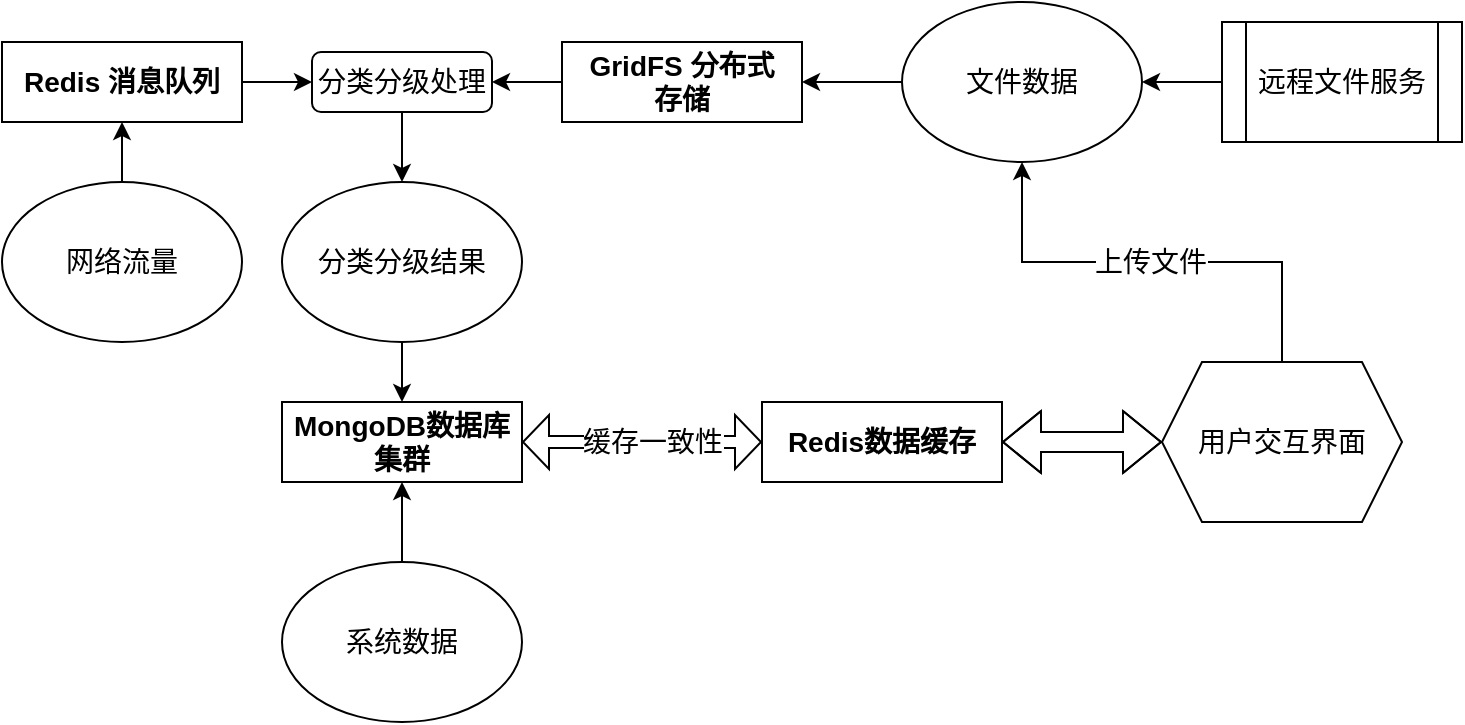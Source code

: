 <mxfile version="21.7.5" type="github">
  <diagram name="第 1 页" id="CSG1BCk2cKeRT0SmVOTO">
    <mxGraphModel dx="1434" dy="947" grid="1" gridSize="10" guides="1" tooltips="1" connect="1" arrows="1" fold="1" page="1" pageScale="1" pageWidth="1169" pageHeight="827" math="0" shadow="0">
      <root>
        <mxCell id="0" />
        <mxCell id="1" parent="0" />
        <mxCell id="CYqeFcKPZp_drvdZXvm2-44" value="" style="edgeStyle=orthogonalEdgeStyle;rounded=0;orthogonalLoop=1;jettySize=auto;html=1;fontSize=14;" edge="1" parent="1" source="CYqeFcKPZp_drvdZXvm2-1" target="CYqeFcKPZp_drvdZXvm2-40">
          <mxGeometry relative="1" as="geometry" />
        </mxCell>
        <mxCell id="CYqeFcKPZp_drvdZXvm2-1" value="&lt;b style=&quot;font-size: 14px;&quot;&gt;Redis 消息队列&lt;/b&gt;" style="rounded=0;whiteSpace=wrap;html=1;fontSize=14;" vertex="1" parent="1">
          <mxGeometry x="260" y="240" width="120" height="40" as="geometry" />
        </mxCell>
        <mxCell id="CYqeFcKPZp_drvdZXvm2-2" style="edgeStyle=orthogonalEdgeStyle;rounded=0;orthogonalLoop=1;jettySize=auto;html=1;exitX=0.5;exitY=1;exitDx=0;exitDy=0;fontSize=14;" edge="1" parent="1" source="CYqeFcKPZp_drvdZXvm2-1" target="CYqeFcKPZp_drvdZXvm2-1">
          <mxGeometry relative="1" as="geometry" />
        </mxCell>
        <mxCell id="CYqeFcKPZp_drvdZXvm2-3" style="edgeStyle=orthogonalEdgeStyle;rounded=0;orthogonalLoop=1;jettySize=auto;html=1;exitX=0.5;exitY=1;exitDx=0;exitDy=0;fontSize=14;" edge="1" parent="1" source="CYqeFcKPZp_drvdZXvm2-1" target="CYqeFcKPZp_drvdZXvm2-1">
          <mxGeometry relative="1" as="geometry" />
        </mxCell>
        <mxCell id="CYqeFcKPZp_drvdZXvm2-4" value="&lt;b style=&quot;font-size: 14px;&quot;&gt;Redis数据缓存&lt;/b&gt;" style="rounded=0;whiteSpace=wrap;html=1;fontSize=14;" vertex="1" parent="1">
          <mxGeometry x="640" y="420" width="120" height="40" as="geometry" />
        </mxCell>
        <mxCell id="CYqeFcKPZp_drvdZXvm2-13" value="&lt;b style=&quot;font-size: 14px;&quot;&gt;MongoDB数据库集群&lt;/b&gt;" style="rounded=0;whiteSpace=wrap;html=1;fontSize=14;" vertex="1" parent="1">
          <mxGeometry x="400" y="420" width="120" height="40" as="geometry" />
        </mxCell>
        <mxCell id="CYqeFcKPZp_drvdZXvm2-45" value="" style="edgeStyle=orthogonalEdgeStyle;rounded=0;orthogonalLoop=1;jettySize=auto;html=1;" edge="1" parent="1" source="CYqeFcKPZp_drvdZXvm2-14" target="CYqeFcKPZp_drvdZXvm2-40">
          <mxGeometry relative="1" as="geometry" />
        </mxCell>
        <mxCell id="CYqeFcKPZp_drvdZXvm2-14" value="&lt;b style=&quot;font-size: 14px;&quot;&gt;GridFS 分布式&lt;br&gt;存储&lt;/b&gt;" style="rounded=0;whiteSpace=wrap;html=1;fontSize=14;" vertex="1" parent="1">
          <mxGeometry x="540" y="240" width="120" height="40" as="geometry" />
        </mxCell>
        <mxCell id="CYqeFcKPZp_drvdZXvm2-30" value="" style="edgeStyle=orthogonalEdgeStyle;rounded=0;orthogonalLoop=1;jettySize=auto;html=1;fontSize=14;" edge="1" parent="1" source="CYqeFcKPZp_drvdZXvm2-15" target="CYqeFcKPZp_drvdZXvm2-1">
          <mxGeometry relative="1" as="geometry" />
        </mxCell>
        <mxCell id="CYqeFcKPZp_drvdZXvm2-15" value="网络流量" style="ellipse;whiteSpace=wrap;html=1;fontSize=14;" vertex="1" parent="1">
          <mxGeometry x="260" y="310" width="120" height="80" as="geometry" />
        </mxCell>
        <mxCell id="CYqeFcKPZp_drvdZXvm2-28" style="edgeStyle=orthogonalEdgeStyle;rounded=0;orthogonalLoop=1;jettySize=auto;html=1;exitX=0;exitY=0.5;exitDx=0;exitDy=0;entryX=1;entryY=0.5;entryDx=0;entryDy=0;fontSize=14;" edge="1" parent="1" source="CYqeFcKPZp_drvdZXvm2-17" target="CYqeFcKPZp_drvdZXvm2-14">
          <mxGeometry relative="1" as="geometry" />
        </mxCell>
        <mxCell id="CYqeFcKPZp_drvdZXvm2-17" value="文件数据" style="ellipse;whiteSpace=wrap;html=1;fontSize=14;" vertex="1" parent="1">
          <mxGeometry x="710" y="220" width="120" height="80" as="geometry" />
        </mxCell>
        <mxCell id="CYqeFcKPZp_drvdZXvm2-20" value="" style="edgeStyle=orthogonalEdgeStyle;rounded=0;orthogonalLoop=1;jettySize=auto;html=1;fontSize=14;" edge="1" parent="1" source="CYqeFcKPZp_drvdZXvm2-19" target="CYqeFcKPZp_drvdZXvm2-13">
          <mxGeometry relative="1" as="geometry" />
        </mxCell>
        <mxCell id="CYqeFcKPZp_drvdZXvm2-19" value="系统数据" style="ellipse;whiteSpace=wrap;html=1;fontSize=14;" vertex="1" parent="1">
          <mxGeometry x="400" y="500" width="120" height="80" as="geometry" />
        </mxCell>
        <mxCell id="CYqeFcKPZp_drvdZXvm2-22" value="" style="edgeStyle=orthogonalEdgeStyle;rounded=0;orthogonalLoop=1;jettySize=auto;html=1;fontSize=14;" edge="1" parent="1" source="CYqeFcKPZp_drvdZXvm2-21" target="CYqeFcKPZp_drvdZXvm2-13">
          <mxGeometry relative="1" as="geometry" />
        </mxCell>
        <mxCell id="CYqeFcKPZp_drvdZXvm2-21" value="分类分级结果" style="ellipse;whiteSpace=wrap;html=1;fontSize=14;" vertex="1" parent="1">
          <mxGeometry x="400" y="310" width="120" height="80" as="geometry" />
        </mxCell>
        <mxCell id="CYqeFcKPZp_drvdZXvm2-23" value="" style="shape=flexArrow;endArrow=classic;startArrow=classic;html=1;rounded=0;entryX=0;entryY=0.5;entryDx=0;entryDy=0;exitX=1;exitY=0.5;exitDx=0;exitDy=0;width=6;endSize=4;startSize=4;fontSize=14;" edge="1" parent="1" source="CYqeFcKPZp_drvdZXvm2-13" target="CYqeFcKPZp_drvdZXvm2-4">
          <mxGeometry width="100" height="100" relative="1" as="geometry">
            <mxPoint x="540" y="420" as="sourcePoint" />
            <mxPoint x="640" y="320" as="targetPoint" />
          </mxGeometry>
        </mxCell>
        <mxCell id="CYqeFcKPZp_drvdZXvm2-25" value="&lt;font style=&quot;font-size: 14px;&quot;&gt;缓存一致性&lt;/font&gt;" style="edgeLabel;html=1;align=center;verticalAlign=middle;resizable=0;points=[];fontSize=14;" vertex="1" connectable="0" parent="CYqeFcKPZp_drvdZXvm2-23">
          <mxGeometry x="-0.182" y="4" relative="1" as="geometry">
            <mxPoint x="16" y="4" as="offset" />
          </mxGeometry>
        </mxCell>
        <mxCell id="CYqeFcKPZp_drvdZXvm2-27" value="" style="shape=flexArrow;endArrow=classic;startArrow=classic;html=1;rounded=0;exitX=1;exitY=0.5;exitDx=0;exitDy=0;fontSize=14;" edge="1" parent="1" source="CYqeFcKPZp_drvdZXvm2-4">
          <mxGeometry width="100" height="100" relative="1" as="geometry">
            <mxPoint x="720" y="400" as="sourcePoint" />
            <mxPoint x="840" y="440" as="targetPoint" />
            <Array as="points">
              <mxPoint x="820" y="440" />
            </Array>
          </mxGeometry>
        </mxCell>
        <mxCell id="CYqeFcKPZp_drvdZXvm2-34" style="edgeStyle=orthogonalEdgeStyle;rounded=0;orthogonalLoop=1;jettySize=auto;html=1;exitX=0.5;exitY=0;exitDx=0;exitDy=0;entryX=0.5;entryY=1;entryDx=0;entryDy=0;fontSize=14;" edge="1" parent="1" source="CYqeFcKPZp_drvdZXvm2-36" target="CYqeFcKPZp_drvdZXvm2-17">
          <mxGeometry relative="1" as="geometry">
            <mxPoint x="860" y="400" as="sourcePoint" />
          </mxGeometry>
        </mxCell>
        <mxCell id="CYqeFcKPZp_drvdZXvm2-35" value="&lt;font style=&quot;font-size: 14px;&quot;&gt;上传文件&lt;/font&gt;" style="edgeLabel;html=1;align=center;verticalAlign=middle;resizable=0;points=[];fontSize=14;" vertex="1" connectable="0" parent="CYqeFcKPZp_drvdZXvm2-34">
          <mxGeometry x="-0.179" relative="1" as="geometry">
            <mxPoint x="-22" as="offset" />
          </mxGeometry>
        </mxCell>
        <mxCell id="CYqeFcKPZp_drvdZXvm2-36" value="用户交互界面" style="shape=hexagon;perimeter=hexagonPerimeter2;whiteSpace=wrap;html=1;fixedSize=1;fontSize=14;" vertex="1" parent="1">
          <mxGeometry x="840" y="400" width="120" height="80" as="geometry" />
        </mxCell>
        <mxCell id="CYqeFcKPZp_drvdZXvm2-39" value="" style="edgeStyle=orthogonalEdgeStyle;rounded=0;orthogonalLoop=1;jettySize=auto;html=1;fontSize=14;" edge="1" parent="1" source="CYqeFcKPZp_drvdZXvm2-38" target="CYqeFcKPZp_drvdZXvm2-17">
          <mxGeometry relative="1" as="geometry" />
        </mxCell>
        <mxCell id="CYqeFcKPZp_drvdZXvm2-38" value="远程文件服务" style="shape=process;whiteSpace=wrap;html=1;backgroundOutline=1;fontSize=14;" vertex="1" parent="1">
          <mxGeometry x="870" y="230" width="120" height="60" as="geometry" />
        </mxCell>
        <mxCell id="CYqeFcKPZp_drvdZXvm2-41" value="" style="edgeStyle=orthogonalEdgeStyle;rounded=0;orthogonalLoop=1;jettySize=auto;html=1;fontSize=14;" edge="1" parent="1" source="CYqeFcKPZp_drvdZXvm2-40" target="CYqeFcKPZp_drvdZXvm2-21">
          <mxGeometry relative="1" as="geometry" />
        </mxCell>
        <mxCell id="CYqeFcKPZp_drvdZXvm2-40" value="分类分级处理" style="rounded=1;whiteSpace=wrap;html=1;fontSize=14;" vertex="1" parent="1">
          <mxGeometry x="415" y="245" width="90" height="30" as="geometry" />
        </mxCell>
      </root>
    </mxGraphModel>
  </diagram>
</mxfile>
